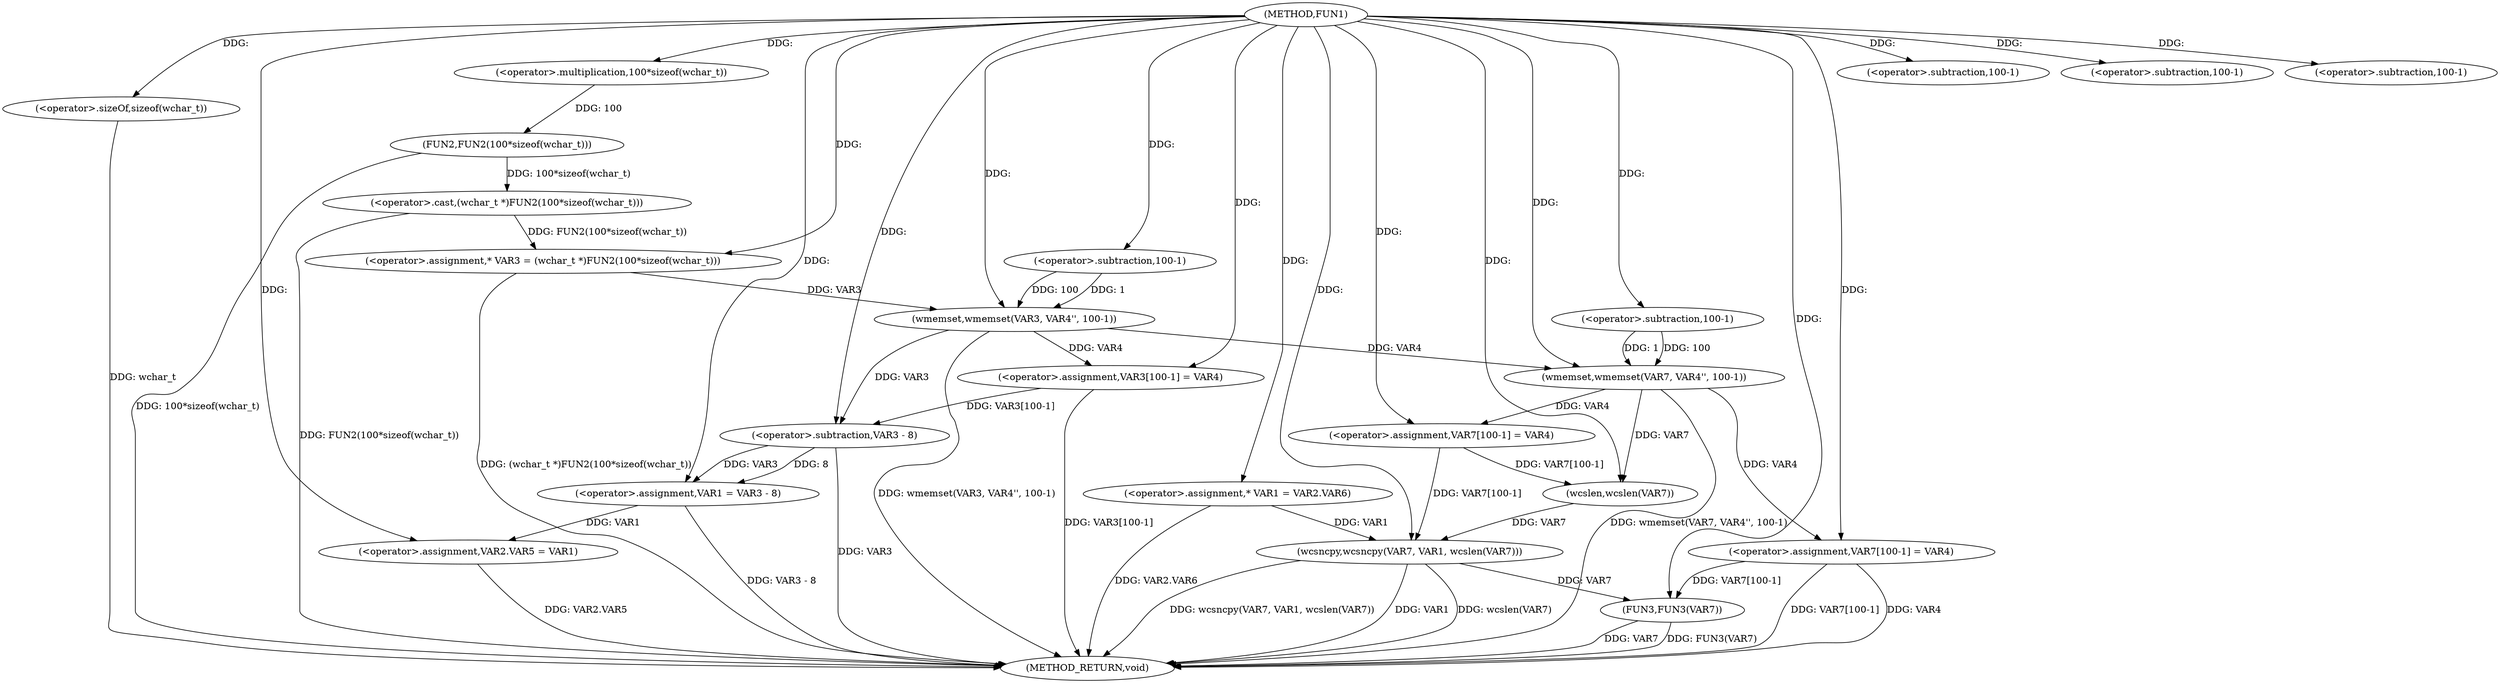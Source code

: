 digraph FUN1 {  
"1000100" [label = "(METHOD,FUN1)" ]
"1000173" [label = "(METHOD_RETURN,void)" ]
"1000105" [label = "(<operator>.assignment,* VAR3 = (wchar_t *)FUN2(100*sizeof(wchar_t)))" ]
"1000107" [label = "(<operator>.cast,(wchar_t *)FUN2(100*sizeof(wchar_t)))" ]
"1000109" [label = "(FUN2,FUN2(100*sizeof(wchar_t)))" ]
"1000110" [label = "(<operator>.multiplication,100*sizeof(wchar_t))" ]
"1000112" [label = "(<operator>.sizeOf,sizeof(wchar_t))" ]
"1000114" [label = "(wmemset,wmemset(VAR3, VAR4'', 100-1))" ]
"1000117" [label = "(<operator>.subtraction,100-1)" ]
"1000120" [label = "(<operator>.assignment,VAR3[100-1] = VAR4)" ]
"1000123" [label = "(<operator>.subtraction,100-1)" ]
"1000127" [label = "(<operator>.assignment,VAR1 = VAR3 - 8)" ]
"1000129" [label = "(<operator>.subtraction,VAR3 - 8)" ]
"1000132" [label = "(<operator>.assignment,VAR2.VAR5 = VAR1)" ]
"1000139" [label = "(<operator>.assignment,* VAR1 = VAR2.VAR6)" ]
"1000146" [label = "(wmemset,wmemset(VAR7, VAR4'', 100-1))" ]
"1000149" [label = "(<operator>.subtraction,100-1)" ]
"1000152" [label = "(<operator>.assignment,VAR7[100-1] = VAR4)" ]
"1000155" [label = "(<operator>.subtraction,100-1)" ]
"1000159" [label = "(wcsncpy,wcsncpy(VAR7, VAR1, wcslen(VAR7)))" ]
"1000162" [label = "(wcslen,wcslen(VAR7))" ]
"1000164" [label = "(<operator>.assignment,VAR7[100-1] = VAR4)" ]
"1000167" [label = "(<operator>.subtraction,100-1)" ]
"1000171" [label = "(FUN3,FUN3(VAR7))" ]
  "1000159" -> "1000173"  [ label = "DDG: wcsncpy(VAR7, VAR1, wcslen(VAR7))"] 
  "1000171" -> "1000173"  [ label = "DDG: VAR7"] 
  "1000105" -> "1000173"  [ label = "DDG: (wchar_t *)FUN2(100*sizeof(wchar_t))"] 
  "1000114" -> "1000173"  [ label = "DDG: wmemset(VAR3, VAR4'', 100-1)"] 
  "1000120" -> "1000173"  [ label = "DDG: VAR3[100-1]"] 
  "1000171" -> "1000173"  [ label = "DDG: FUN3(VAR7)"] 
  "1000164" -> "1000173"  [ label = "DDG: VAR4"] 
  "1000159" -> "1000173"  [ label = "DDG: VAR1"] 
  "1000107" -> "1000173"  [ label = "DDG: FUN2(100*sizeof(wchar_t))"] 
  "1000164" -> "1000173"  [ label = "DDG: VAR7[100-1]"] 
  "1000129" -> "1000173"  [ label = "DDG: VAR3"] 
  "1000139" -> "1000173"  [ label = "DDG: VAR2.VAR6"] 
  "1000127" -> "1000173"  [ label = "DDG: VAR3 - 8"] 
  "1000132" -> "1000173"  [ label = "DDG: VAR2.VAR5"] 
  "1000112" -> "1000173"  [ label = "DDG: wchar_t"] 
  "1000109" -> "1000173"  [ label = "DDG: 100*sizeof(wchar_t)"] 
  "1000159" -> "1000173"  [ label = "DDG: wcslen(VAR7)"] 
  "1000146" -> "1000173"  [ label = "DDG: wmemset(VAR7, VAR4'', 100-1)"] 
  "1000107" -> "1000105"  [ label = "DDG: FUN2(100*sizeof(wchar_t))"] 
  "1000100" -> "1000105"  [ label = "DDG: "] 
  "1000109" -> "1000107"  [ label = "DDG: 100*sizeof(wchar_t)"] 
  "1000110" -> "1000109"  [ label = "DDG: 100"] 
  "1000100" -> "1000110"  [ label = "DDG: "] 
  "1000100" -> "1000112"  [ label = "DDG: "] 
  "1000105" -> "1000114"  [ label = "DDG: VAR3"] 
  "1000100" -> "1000114"  [ label = "DDG: "] 
  "1000117" -> "1000114"  [ label = "DDG: 100"] 
  "1000117" -> "1000114"  [ label = "DDG: 1"] 
  "1000100" -> "1000117"  [ label = "DDG: "] 
  "1000114" -> "1000120"  [ label = "DDG: VAR4"] 
  "1000100" -> "1000120"  [ label = "DDG: "] 
  "1000100" -> "1000123"  [ label = "DDG: "] 
  "1000129" -> "1000127"  [ label = "DDG: VAR3"] 
  "1000129" -> "1000127"  [ label = "DDG: 8"] 
  "1000100" -> "1000127"  [ label = "DDG: "] 
  "1000114" -> "1000129"  [ label = "DDG: VAR3"] 
  "1000120" -> "1000129"  [ label = "DDG: VAR3[100-1]"] 
  "1000100" -> "1000129"  [ label = "DDG: "] 
  "1000127" -> "1000132"  [ label = "DDG: VAR1"] 
  "1000100" -> "1000132"  [ label = "DDG: "] 
  "1000100" -> "1000139"  [ label = "DDG: "] 
  "1000100" -> "1000146"  [ label = "DDG: "] 
  "1000114" -> "1000146"  [ label = "DDG: VAR4"] 
  "1000149" -> "1000146"  [ label = "DDG: 100"] 
  "1000149" -> "1000146"  [ label = "DDG: 1"] 
  "1000100" -> "1000149"  [ label = "DDG: "] 
  "1000146" -> "1000152"  [ label = "DDG: VAR4"] 
  "1000100" -> "1000152"  [ label = "DDG: "] 
  "1000100" -> "1000155"  [ label = "DDG: "] 
  "1000152" -> "1000159"  [ label = "DDG: VAR7[100-1]"] 
  "1000162" -> "1000159"  [ label = "DDG: VAR7"] 
  "1000100" -> "1000159"  [ label = "DDG: "] 
  "1000139" -> "1000159"  [ label = "DDG: VAR1"] 
  "1000152" -> "1000162"  [ label = "DDG: VAR7[100-1]"] 
  "1000146" -> "1000162"  [ label = "DDG: VAR7"] 
  "1000100" -> "1000162"  [ label = "DDG: "] 
  "1000100" -> "1000164"  [ label = "DDG: "] 
  "1000146" -> "1000164"  [ label = "DDG: VAR4"] 
  "1000100" -> "1000167"  [ label = "DDG: "] 
  "1000159" -> "1000171"  [ label = "DDG: VAR7"] 
  "1000164" -> "1000171"  [ label = "DDG: VAR7[100-1]"] 
  "1000100" -> "1000171"  [ label = "DDG: "] 
}

